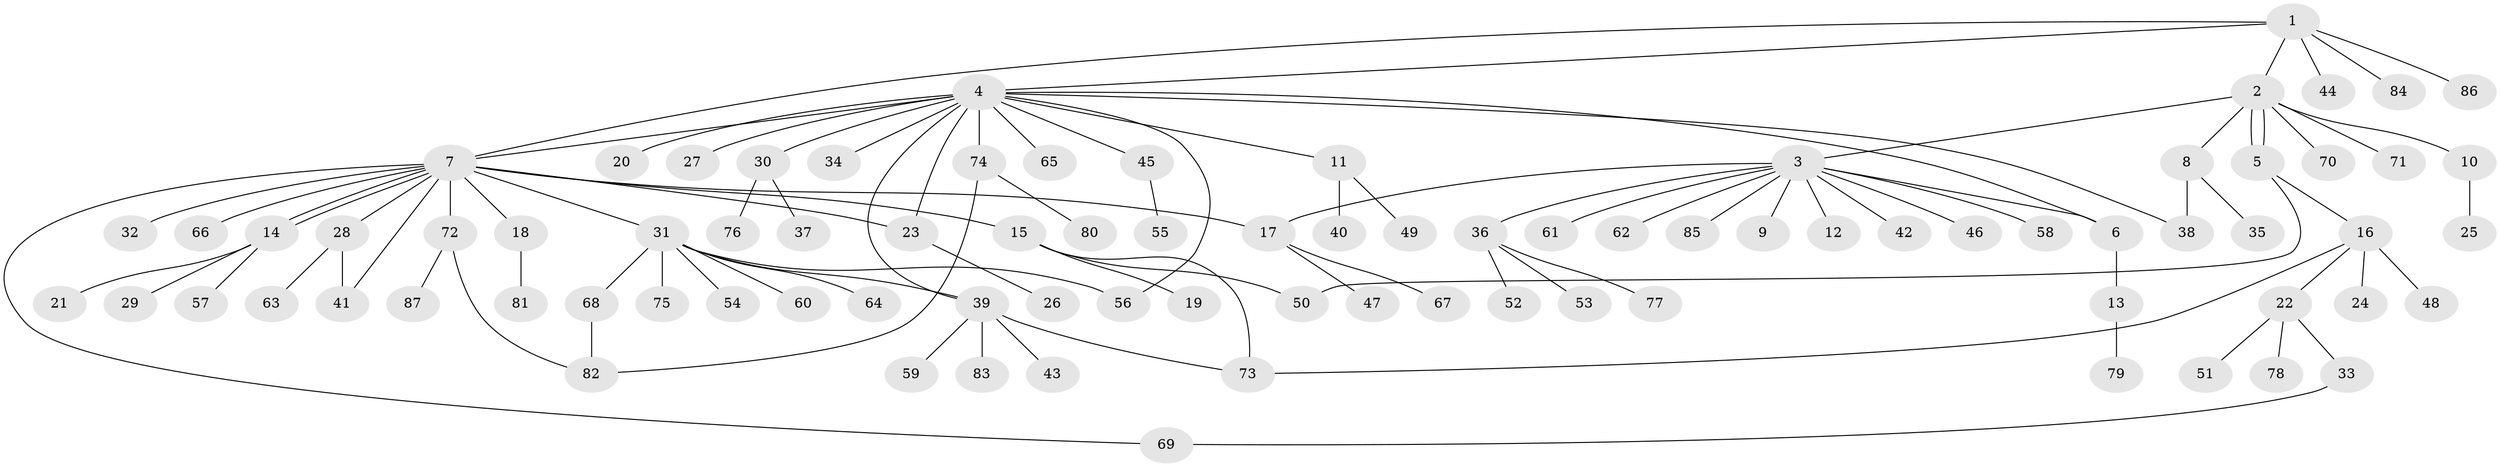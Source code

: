 // coarse degree distribution, {17: 0.015384615384615385, 8: 0.015384615384615385, 11: 0.015384615384615385, 13: 0.015384615384615385, 3: 0.1076923076923077, 2: 0.16923076923076924, 1: 0.5846153846153846, 4: 0.046153846153846156, 7: 0.015384615384615385, 5: 0.015384615384615385}
// Generated by graph-tools (version 1.1) at 2025/41/03/06/25 10:41:51]
// undirected, 87 vertices, 102 edges
graph export_dot {
graph [start="1"]
  node [color=gray90,style=filled];
  1;
  2;
  3;
  4;
  5;
  6;
  7;
  8;
  9;
  10;
  11;
  12;
  13;
  14;
  15;
  16;
  17;
  18;
  19;
  20;
  21;
  22;
  23;
  24;
  25;
  26;
  27;
  28;
  29;
  30;
  31;
  32;
  33;
  34;
  35;
  36;
  37;
  38;
  39;
  40;
  41;
  42;
  43;
  44;
  45;
  46;
  47;
  48;
  49;
  50;
  51;
  52;
  53;
  54;
  55;
  56;
  57;
  58;
  59;
  60;
  61;
  62;
  63;
  64;
  65;
  66;
  67;
  68;
  69;
  70;
  71;
  72;
  73;
  74;
  75;
  76;
  77;
  78;
  79;
  80;
  81;
  82;
  83;
  84;
  85;
  86;
  87;
  1 -- 2;
  1 -- 4;
  1 -- 7;
  1 -- 44;
  1 -- 84;
  1 -- 86;
  2 -- 3;
  2 -- 5;
  2 -- 5;
  2 -- 8;
  2 -- 10;
  2 -- 70;
  2 -- 71;
  3 -- 6;
  3 -- 9;
  3 -- 12;
  3 -- 17;
  3 -- 36;
  3 -- 42;
  3 -- 46;
  3 -- 58;
  3 -- 61;
  3 -- 62;
  3 -- 85;
  4 -- 6;
  4 -- 7;
  4 -- 11;
  4 -- 20;
  4 -- 23;
  4 -- 27;
  4 -- 30;
  4 -- 34;
  4 -- 38;
  4 -- 39;
  4 -- 45;
  4 -- 56;
  4 -- 65;
  4 -- 74;
  5 -- 16;
  5 -- 50;
  6 -- 13;
  7 -- 14;
  7 -- 14;
  7 -- 15;
  7 -- 17;
  7 -- 18;
  7 -- 23;
  7 -- 28;
  7 -- 31;
  7 -- 32;
  7 -- 41;
  7 -- 66;
  7 -- 69;
  7 -- 72;
  8 -- 35;
  8 -- 38;
  10 -- 25;
  11 -- 40;
  11 -- 49;
  13 -- 79;
  14 -- 21;
  14 -- 29;
  14 -- 57;
  15 -- 19;
  15 -- 50;
  15 -- 73;
  16 -- 22;
  16 -- 24;
  16 -- 48;
  16 -- 73;
  17 -- 47;
  17 -- 67;
  18 -- 81;
  22 -- 33;
  22 -- 51;
  22 -- 78;
  23 -- 26;
  28 -- 41;
  28 -- 63;
  30 -- 37;
  30 -- 76;
  31 -- 39;
  31 -- 54;
  31 -- 56;
  31 -- 60;
  31 -- 64;
  31 -- 68;
  31 -- 75;
  33 -- 69;
  36 -- 52;
  36 -- 53;
  36 -- 77;
  39 -- 43;
  39 -- 59;
  39 -- 73;
  39 -- 83;
  45 -- 55;
  68 -- 82;
  72 -- 82;
  72 -- 87;
  74 -- 80;
  74 -- 82;
}
